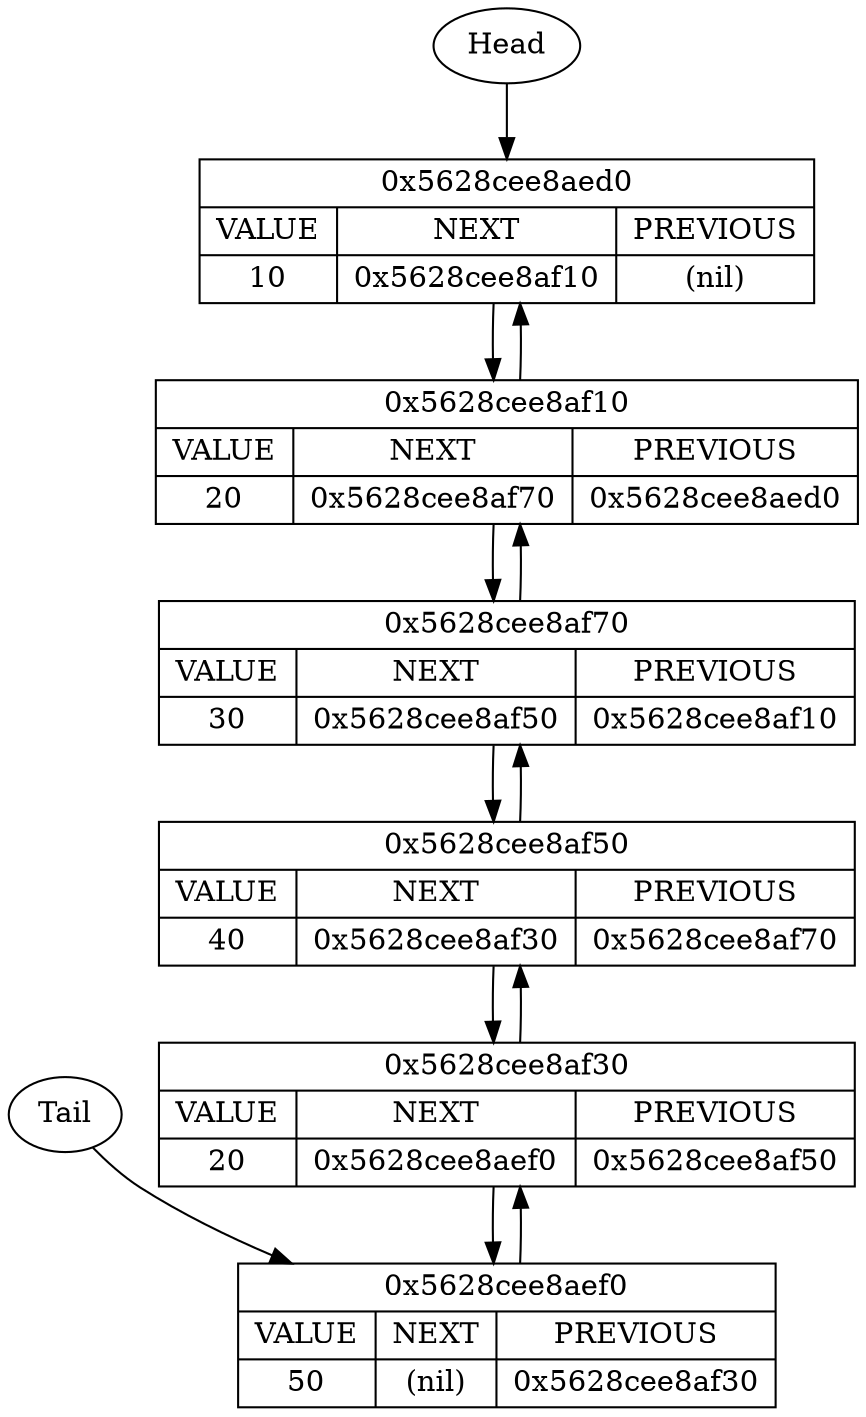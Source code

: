 digraph {
node0x5628cee8aed0[label="{{0x5628cee8aed0}|{{VALUE|10}|{NEXT|0x5628cee8af10}|{PREVIOUS|(nil)}}}",shape=record];
node0x5628cee8af10[label="{{0x5628cee8af10}|{{VALUE|20}|{NEXT|0x5628cee8af70}|{PREVIOUS|0x5628cee8aed0}}}",shape=record];
node0x5628cee8aed0 -> node0x5628cee8af10;
node0x5628cee8af10 -> node0x5628cee8aed0;
node0x5628cee8af70[label="{{0x5628cee8af70}|{{VALUE|30}|{NEXT|0x5628cee8af50}|{PREVIOUS|0x5628cee8af10}}}",shape=record];
node0x5628cee8af10 -> node0x5628cee8af70;
node0x5628cee8af70 -> node0x5628cee8af10;
node0x5628cee8af50[label="{{0x5628cee8af50}|{{VALUE|40}|{NEXT|0x5628cee8af30}|{PREVIOUS|0x5628cee8af70}}}",shape=record];
node0x5628cee8af70 -> node0x5628cee8af50;
node0x5628cee8af50 -> node0x5628cee8af70;
node0x5628cee8af30[label="{{0x5628cee8af30}|{{VALUE|20}|{NEXT|0x5628cee8aef0}|{PREVIOUS|0x5628cee8af50}}}",shape=record];
node0x5628cee8af50 -> node0x5628cee8af30;
node0x5628cee8af30 -> node0x5628cee8af50;
node0x5628cee8aef0[label="{{0x5628cee8aef0}|{{VALUE|50}|{NEXT|(nil)}|{PREVIOUS|0x5628cee8af30}}}",shape=record];
node0x5628cee8af30 -> node0x5628cee8aef0;
node0x5628cee8aef0 -> node0x5628cee8af30;
Head -> node0x5628cee8aed0;
Tail -> node0x5628cee8aef0;
}